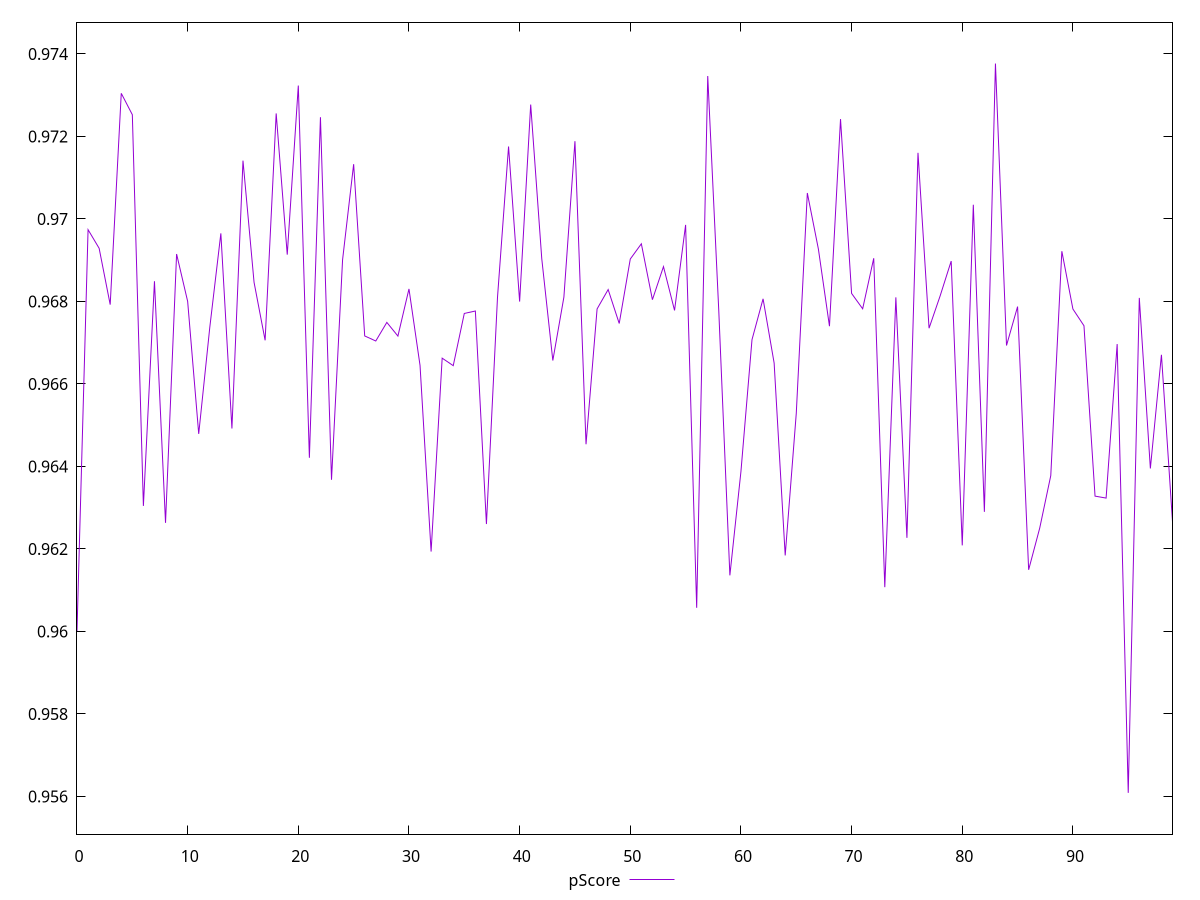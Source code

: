reset

$pScore <<EOF
0 0.9600102853647761
1 0.9697396148287841
2 0.9692890032578434
3 0.9679229215789333
4 0.9730454318785896
5 0.9725274137649056
6 0.9630430940120192
7 0.968489627191518
8 0.962633324671693
9 0.9691495057811688
10 0.9680007270065663
11 0.9647895374736541
12 0.9673712580170333
13 0.96965079509303
14 0.9649193844966132
15 0.9714142047114704
16 0.9684638917944918
17 0.967057514176693
18 0.9725577030660412
19 0.9691345729732055
20 0.9732334114673297
21 0.9642100064717577
22 0.9724667857154776
23 0.9636768599185196
24 0.9690097045142485
25 0.971327381850732
26 0.9671639122696457
27 0.9670412005112494
28 0.9674920347203722
29 0.9671602928851837
30 0.9683034854155863
31 0.9664486269148813
32 0.9619365811555964
33 0.9666252807584752
34 0.9664431422552192
35 0.9677096150975427
36 0.9677679378161341
37 0.9626040105810756
38 0.9680989728163405
39 0.9717555796228374
40 0.9679971517192808
41 0.9727729851918746
42 0.9690378650176603
43 0.9665682700664485
44 0.9681043275373955
45 0.9718850185110105
46 0.9645376175220424
47 0.9678185929835864
48 0.9682883578606386
49 0.9674659144939941
50 0.9690281862309857
51 0.9693975826576116
52 0.9680427223767318
53 0.9688440134659864
54 0.9677827348353139
55 0.9698561085609233
56 0.9605733361801194
57 0.9734652243183597
58 0.9677576228314049
59 0.961359455706031
60 0.9638753244545969
61 0.9670738240218459
62 0.9680637102068086
63 0.9665061903530279
64 0.9618425272738161
65 0.9652848323295303
66 0.9706286034938857
67 0.9692692815160084
68 0.9674001195220505
69 0.9724206476879056
70 0.9681948466070611
71 0.9678221777536604
72 0.9690471025044707
73 0.9610730874572266
74 0.9680989728163405
75 0.9622687977514732
76 0.971602652403138
77 0.9673509575209277
78 0.9681328788114327
79 0.9689784495765357
80 0.9620856866738194
81 0.9703449044153687
82 0.9628995511784432
83 0.9737674758123878
84 0.9669323451542862
85 0.967875031041601
86 0.9614944872892737
87 0.9625049377421306
88 0.9637778127168948
89 0.9692175378074303
90 0.9678163524058186
91 0.9674109394639803
92 0.9632803343021039
93 0.9632331331788873
94 0.966966834374668
95 0.9560860448419017
96 0.9680860304713235
97 0.9639509779575458
98 0.9667063848019575
99 0.9626621479404812
EOF

set key outside below
set xrange [0:99]
set yrange [0.9550860448419017:0.9747674758123878]
set trange [0.9550860448419017:0.9747674758123878]
set terminal svg size 640, 500 enhanced background rgb 'white'
set output "reports/report_00033_2021-03-01T14-23-16.841Z/bootup-time/samples/astro-cached/pScore/values.svg"

plot $pScore title "pScore" with line

reset
